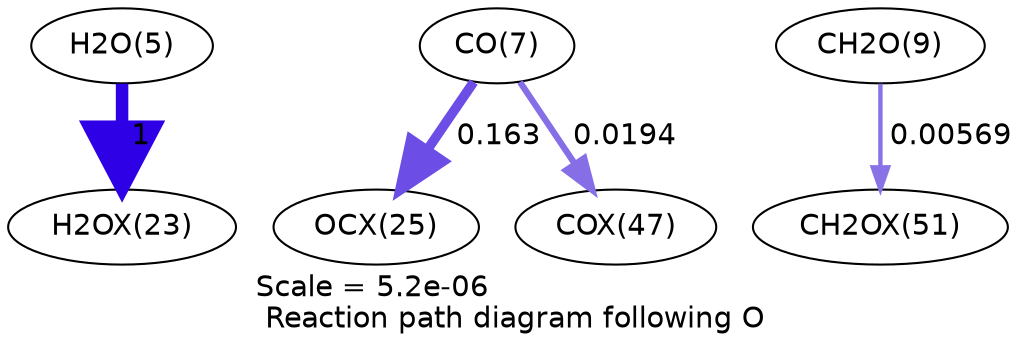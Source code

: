 digraph reaction_paths {
center=1;
s7 -> s90[fontname="Helvetica", penwidth=6, arrowsize=3, color="0.7, 1.5, 0.9"
, label=" 1"];
s9 -> s92[fontname="Helvetica", penwidth=4.63, arrowsize=2.32, color="0.7, 0.663, 0.9"
, label=" 0.163"];
s9 -> s98[fontname="Helvetica", penwidth=3.02, arrowsize=1.51, color="0.7, 0.519, 0.9"
, label=" 0.0194"];
s11 -> s101[fontname="Helvetica", penwidth=2.1, arrowsize=1.05, color="0.7, 0.506, 0.9"
, label=" 0.00569"];
s7 [ fontname="Helvetica", label="H2O(5)"];
s9 [ fontname="Helvetica", label="CO(7)"];
s11 [ fontname="Helvetica", label="CH2O(9)"];
s90 [ fontname="Helvetica", label="H2OX(23)"];
s92 [ fontname="Helvetica", label="OCX(25)"];
s98 [ fontname="Helvetica", label="COX(47)"];
s101 [ fontname="Helvetica", label="CH2OX(51)"];
 label = "Scale = 5.2e-06\l Reaction path diagram following O";
 fontname = "Helvetica";
}
